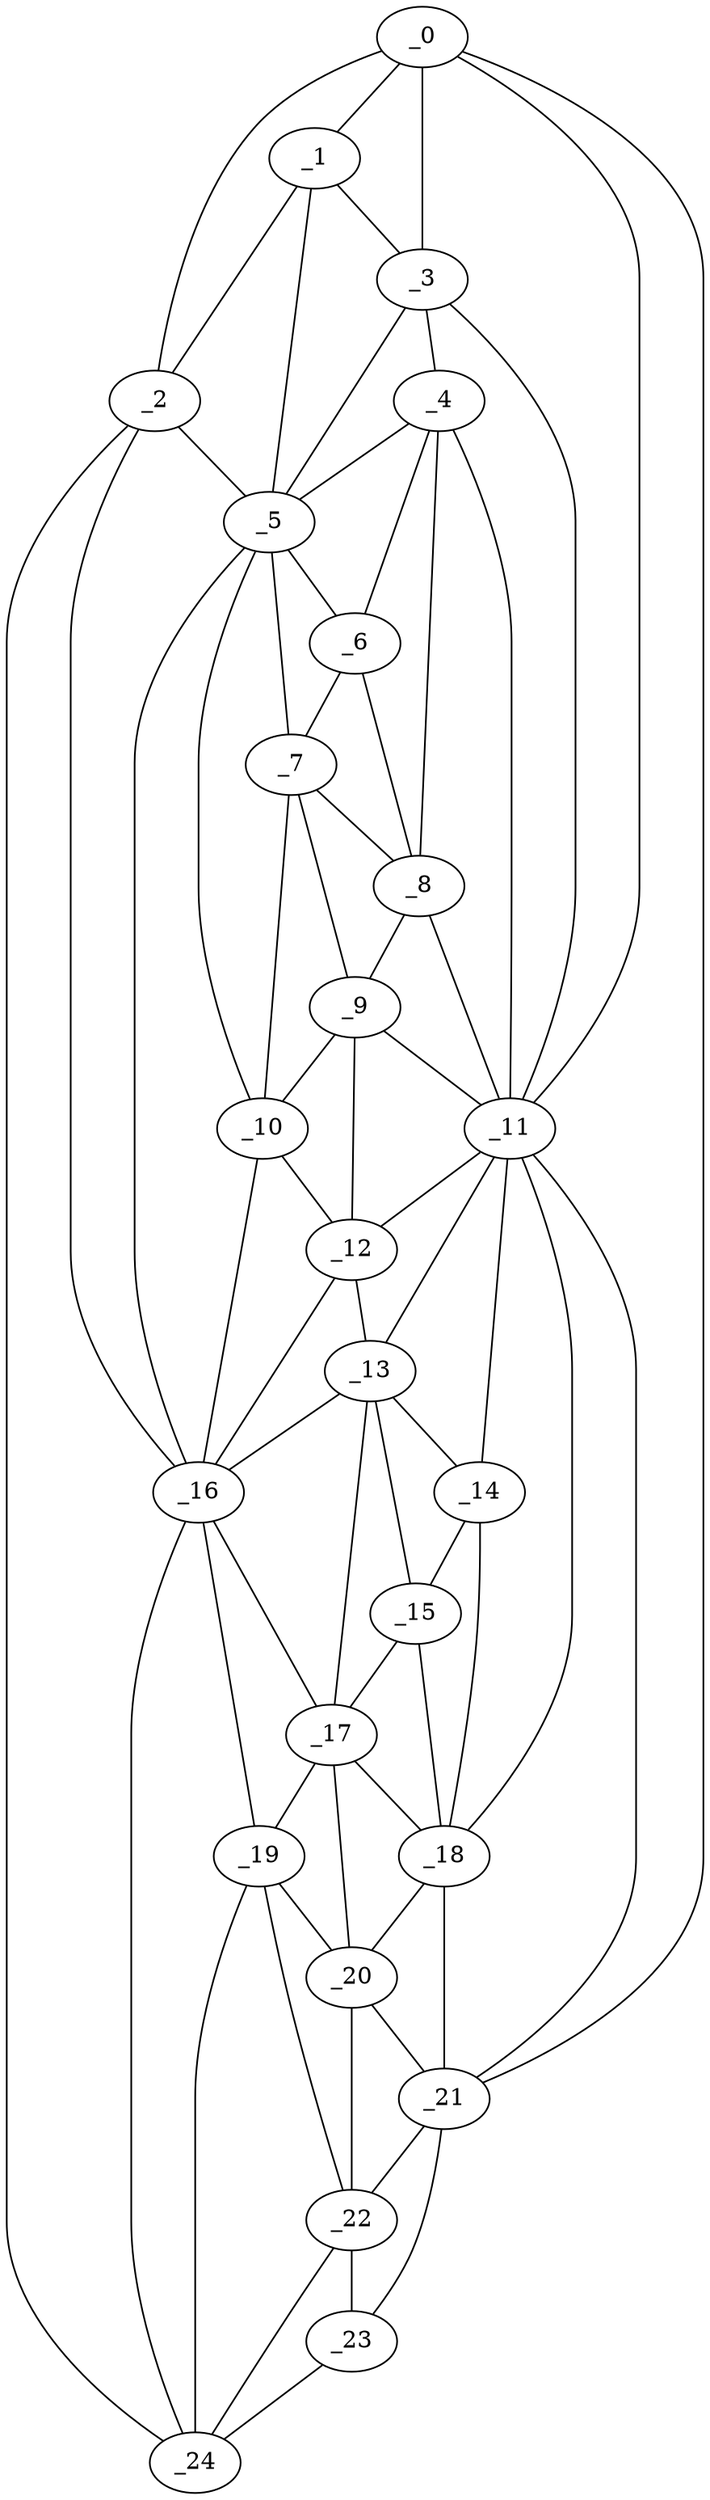 graph "obj67__340.gxl" {
	_0	 [x=5,
		y=59];
	_1	 [x=14,
		y=71];
	_0 -- _1	 [valence=1];
	_2	 [x=14,
		y=84];
	_0 -- _2	 [valence=1];
	_3	 [x=22,
		y=59];
	_0 -- _3	 [valence=2];
	_11	 [x=72,
		y=50];
	_0 -- _11	 [valence=1];
	_21	 [x=115,
		y=43];
	_0 -- _21	 [valence=1];
	_1 -- _2	 [valence=2];
	_1 -- _3	 [valence=1];
	_5	 [x=43,
		y=75];
	_1 -- _5	 [valence=2];
	_2 -- _5	 [valence=2];
	_16	 [x=90,
		y=73];
	_2 -- _16	 [valence=2];
	_24	 [x=126,
		y=68];
	_2 -- _24	 [valence=1];
	_4	 [x=37,
		y=58];
	_3 -- _4	 [valence=2];
	_3 -- _5	 [valence=2];
	_3 -- _11	 [valence=2];
	_4 -- _5	 [valence=2];
	_6	 [x=47,
		y=69];
	_4 -- _6	 [valence=1];
	_8	 [x=54,
		y=56];
	_4 -- _8	 [valence=2];
	_4 -- _11	 [valence=2];
	_5 -- _6	 [valence=2];
	_7	 [x=52,
		y=68];
	_5 -- _7	 [valence=1];
	_10	 [x=64,
		y=71];
	_5 -- _10	 [valence=1];
	_5 -- _16	 [valence=2];
	_6 -- _7	 [valence=2];
	_6 -- _8	 [valence=1];
	_7 -- _8	 [valence=1];
	_9	 [x=58,
		y=66];
	_7 -- _9	 [valence=1];
	_7 -- _10	 [valence=2];
	_8 -- _9	 [valence=2];
	_8 -- _11	 [valence=1];
	_9 -- _10	 [valence=1];
	_9 -- _11	 [valence=1];
	_12	 [x=74,
		y=64];
	_9 -- _12	 [valence=2];
	_10 -- _12	 [valence=2];
	_10 -- _16	 [valence=1];
	_11 -- _12	 [valence=1];
	_13	 [x=80,
		y=63];
	_11 -- _13	 [valence=2];
	_14	 [x=83,
		y=51];
	_11 -- _14	 [valence=2];
	_18	 [x=95,
		y=49];
	_11 -- _18	 [valence=2];
	_11 -- _21	 [valence=2];
	_12 -- _13	 [valence=2];
	_12 -- _16	 [valence=2];
	_13 -- _14	 [valence=2];
	_15	 [x=88,
		y=54];
	_13 -- _15	 [valence=2];
	_13 -- _16	 [valence=2];
	_17	 [x=91,
		y=63];
	_13 -- _17	 [valence=2];
	_14 -- _15	 [valence=2];
	_14 -- _18	 [valence=2];
	_15 -- _17	 [valence=2];
	_15 -- _18	 [valence=2];
	_16 -- _17	 [valence=2];
	_19	 [x=99,
		y=68];
	_16 -- _19	 [valence=2];
	_16 -- _24	 [valence=1];
	_17 -- _18	 [valence=2];
	_17 -- _19	 [valence=2];
	_20	 [x=102,
		y=50];
	_17 -- _20	 [valence=2];
	_18 -- _20	 [valence=1];
	_18 -- _21	 [valence=1];
	_19 -- _20	 [valence=1];
	_22	 [x=115,
		y=48];
	_19 -- _22	 [valence=1];
	_19 -- _24	 [valence=1];
	_20 -- _21	 [valence=1];
	_20 -- _22	 [valence=2];
	_21 -- _22	 [valence=2];
	_23	 [x=125,
		y=52];
	_21 -- _23	 [valence=1];
	_22 -- _23	 [valence=2];
	_22 -- _24	 [valence=2];
	_23 -- _24	 [valence=1];
}
